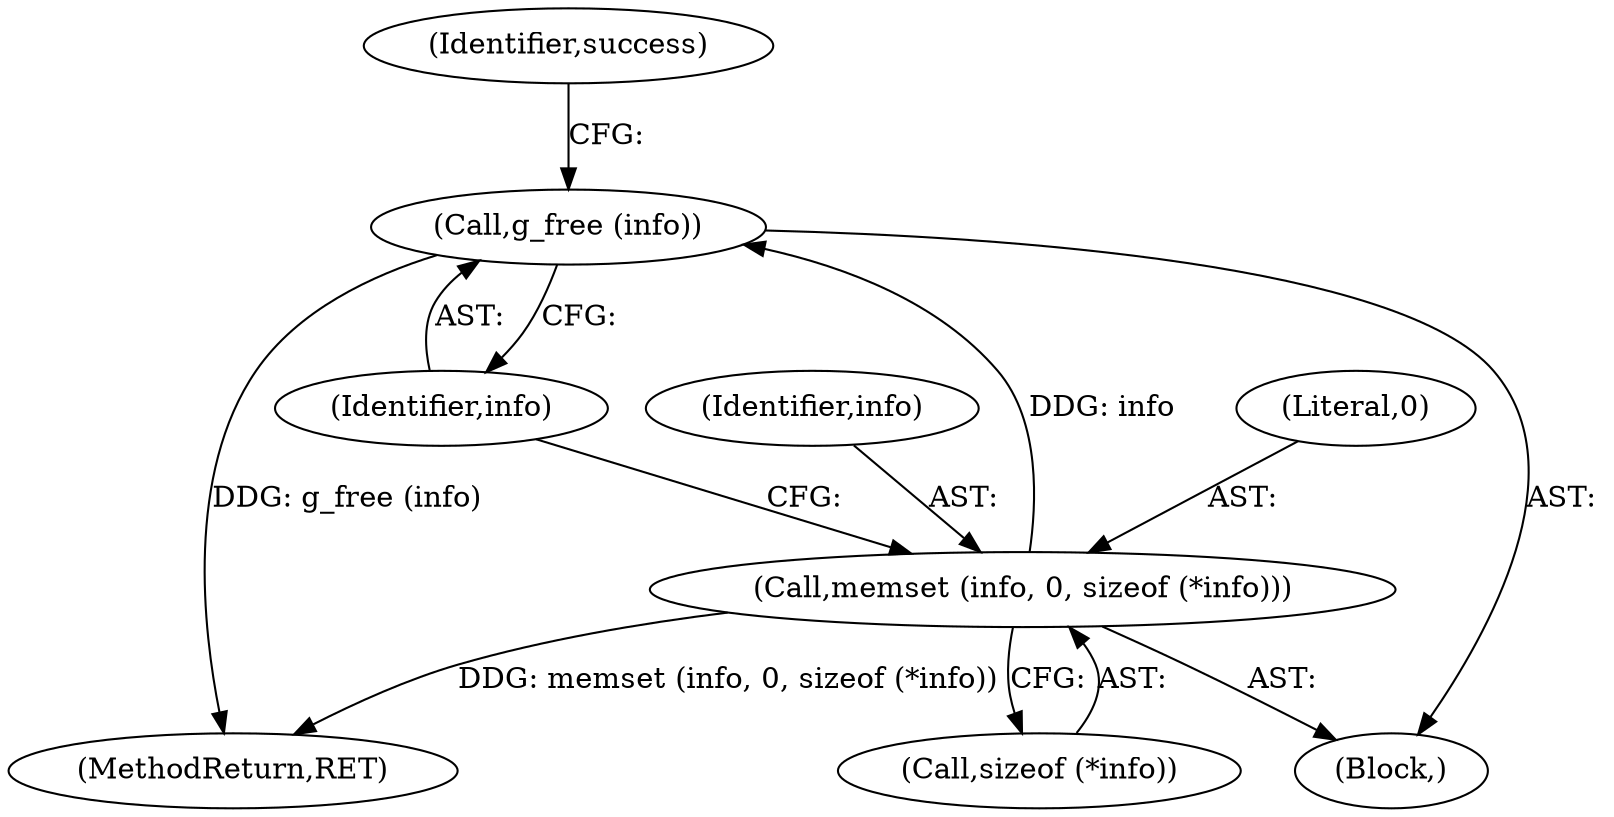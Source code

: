 digraph "0_NetworkManager_d5fc88e573fa58b93034b04d35a2454f5d28cad9@API" {
"1000957" [label="(Call,g_free (info))"];
"1000951" [label="(Call,memset (info, 0, sizeof (*info)))"];
"1000954" [label="(Call,sizeof (*info))"];
"1000958" [label="(Identifier,info)"];
"1000963" [label="(Identifier,success)"];
"1007368" [label="(MethodReturn,RET)"];
"1000957" [label="(Call,g_free (info))"];
"1000938" [label="(Block,)"];
"1000952" [label="(Identifier,info)"];
"1000951" [label="(Call,memset (info, 0, sizeof (*info)))"];
"1000953" [label="(Literal,0)"];
"1000957" -> "1000938"  [label="AST: "];
"1000957" -> "1000958"  [label="CFG: "];
"1000958" -> "1000957"  [label="AST: "];
"1000963" -> "1000957"  [label="CFG: "];
"1000957" -> "1007368"  [label="DDG: g_free (info)"];
"1000951" -> "1000957"  [label="DDG: info"];
"1000951" -> "1000938"  [label="AST: "];
"1000951" -> "1000954"  [label="CFG: "];
"1000952" -> "1000951"  [label="AST: "];
"1000953" -> "1000951"  [label="AST: "];
"1000954" -> "1000951"  [label="AST: "];
"1000958" -> "1000951"  [label="CFG: "];
"1000951" -> "1007368"  [label="DDG: memset (info, 0, sizeof (*info))"];
}
